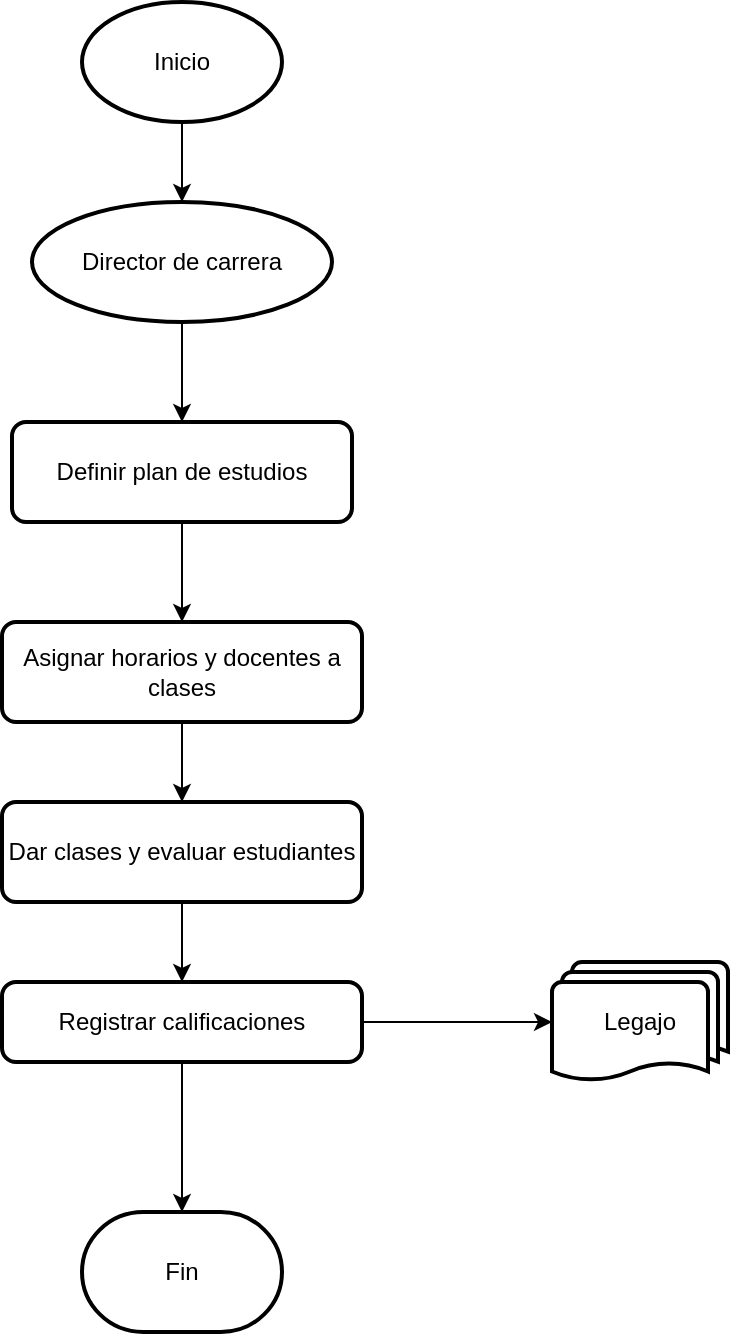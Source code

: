 <mxfile version="23.1.8" type="github">
  <diagram id="C5RBs43oDa-KdzZeNtuy" name="Page-1">
    <mxGraphModel dx="880" dy="1603" grid="1" gridSize="10" guides="1" tooltips="1" connect="1" arrows="1" fold="1" page="1" pageScale="1" pageWidth="827" pageHeight="1169" math="0" shadow="0">
      <root>
        <mxCell id="WIyWlLk6GJQsqaUBKTNV-0" />
        <mxCell id="WIyWlLk6GJQsqaUBKTNV-1" parent="WIyWlLk6GJQsqaUBKTNV-0" />
        <mxCell id="PfYnCu-d0ukhKzA5Y9JJ-7" style="edgeStyle=orthogonalEdgeStyle;rounded=0;orthogonalLoop=1;jettySize=auto;html=1;" edge="1" parent="WIyWlLk6GJQsqaUBKTNV-1" source="PfYnCu-d0ukhKzA5Y9JJ-0" target="PfYnCu-d0ukhKzA5Y9JJ-1">
          <mxGeometry relative="1" as="geometry" />
        </mxCell>
        <mxCell id="PfYnCu-d0ukhKzA5Y9JJ-0" value="Director de carrera" style="strokeWidth=2;html=1;shape=mxgraph.flowchart.start_1;whiteSpace=wrap;" vertex="1" parent="WIyWlLk6GJQsqaUBKTNV-1">
          <mxGeometry x="420" y="20" width="150" height="60" as="geometry" />
        </mxCell>
        <mxCell id="PfYnCu-d0ukhKzA5Y9JJ-8" style="edgeStyle=orthogonalEdgeStyle;rounded=0;orthogonalLoop=1;jettySize=auto;html=1;" edge="1" parent="WIyWlLk6GJQsqaUBKTNV-1" source="PfYnCu-d0ukhKzA5Y9JJ-1" target="PfYnCu-d0ukhKzA5Y9JJ-2">
          <mxGeometry relative="1" as="geometry" />
        </mxCell>
        <mxCell id="PfYnCu-d0ukhKzA5Y9JJ-1" value="Definir plan de estudios" style="rounded=1;whiteSpace=wrap;html=1;absoluteArcSize=1;arcSize=14;strokeWidth=2;" vertex="1" parent="WIyWlLk6GJQsqaUBKTNV-1">
          <mxGeometry x="410" y="130" width="170" height="50" as="geometry" />
        </mxCell>
        <mxCell id="PfYnCu-d0ukhKzA5Y9JJ-9" style="edgeStyle=orthogonalEdgeStyle;rounded=0;orthogonalLoop=1;jettySize=auto;html=1;" edge="1" parent="WIyWlLk6GJQsqaUBKTNV-1" source="PfYnCu-d0ukhKzA5Y9JJ-2" target="PfYnCu-d0ukhKzA5Y9JJ-3">
          <mxGeometry relative="1" as="geometry" />
        </mxCell>
        <mxCell id="PfYnCu-d0ukhKzA5Y9JJ-2" value="Asignar horarios y docentes a clases" style="rounded=1;whiteSpace=wrap;html=1;absoluteArcSize=1;arcSize=14;strokeWidth=2;" vertex="1" parent="WIyWlLk6GJQsqaUBKTNV-1">
          <mxGeometry x="405" y="230" width="180" height="50" as="geometry" />
        </mxCell>
        <mxCell id="PfYnCu-d0ukhKzA5Y9JJ-10" style="edgeStyle=orthogonalEdgeStyle;rounded=0;orthogonalLoop=1;jettySize=auto;html=1;entryX=0.5;entryY=0;entryDx=0;entryDy=0;" edge="1" parent="WIyWlLk6GJQsqaUBKTNV-1" source="PfYnCu-d0ukhKzA5Y9JJ-3" target="PfYnCu-d0ukhKzA5Y9JJ-4">
          <mxGeometry relative="1" as="geometry" />
        </mxCell>
        <mxCell id="PfYnCu-d0ukhKzA5Y9JJ-3" value="Dar clases y evaluar estudiantes" style="rounded=1;whiteSpace=wrap;html=1;absoluteArcSize=1;arcSize=14;strokeWidth=2;" vertex="1" parent="WIyWlLk6GJQsqaUBKTNV-1">
          <mxGeometry x="405" y="320" width="180" height="50" as="geometry" />
        </mxCell>
        <mxCell id="PfYnCu-d0ukhKzA5Y9JJ-4" value="Registrar calificaciones" style="rounded=1;whiteSpace=wrap;html=1;absoluteArcSize=1;arcSize=14;strokeWidth=2;" vertex="1" parent="WIyWlLk6GJQsqaUBKTNV-1">
          <mxGeometry x="405" y="410" width="180" height="40" as="geometry" />
        </mxCell>
        <mxCell id="PfYnCu-d0ukhKzA5Y9JJ-6" value="Legajo" style="strokeWidth=2;html=1;shape=mxgraph.flowchart.multi-document;whiteSpace=wrap;" vertex="1" parent="WIyWlLk6GJQsqaUBKTNV-1">
          <mxGeometry x="680" y="400" width="88" height="60" as="geometry" />
        </mxCell>
        <mxCell id="PfYnCu-d0ukhKzA5Y9JJ-11" style="edgeStyle=orthogonalEdgeStyle;rounded=0;orthogonalLoop=1;jettySize=auto;html=1;entryX=0;entryY=0.5;entryDx=0;entryDy=0;entryPerimeter=0;" edge="1" parent="WIyWlLk6GJQsqaUBKTNV-1" source="PfYnCu-d0ukhKzA5Y9JJ-4" target="PfYnCu-d0ukhKzA5Y9JJ-6">
          <mxGeometry relative="1" as="geometry" />
        </mxCell>
        <mxCell id="PfYnCu-d0ukhKzA5Y9JJ-13" value="Fin" style="strokeWidth=2;html=1;shape=mxgraph.flowchart.terminator;whiteSpace=wrap;" vertex="1" parent="WIyWlLk6GJQsqaUBKTNV-1">
          <mxGeometry x="445" y="525" width="100" height="60" as="geometry" />
        </mxCell>
        <mxCell id="PfYnCu-d0ukhKzA5Y9JJ-14" style="edgeStyle=orthogonalEdgeStyle;rounded=0;orthogonalLoop=1;jettySize=auto;html=1;entryX=0.5;entryY=0;entryDx=0;entryDy=0;entryPerimeter=0;" edge="1" parent="WIyWlLk6GJQsqaUBKTNV-1" source="PfYnCu-d0ukhKzA5Y9JJ-4" target="PfYnCu-d0ukhKzA5Y9JJ-13">
          <mxGeometry relative="1" as="geometry" />
        </mxCell>
        <mxCell id="PfYnCu-d0ukhKzA5Y9JJ-15" value="Inicio" style="strokeWidth=2;html=1;shape=mxgraph.flowchart.start_1;whiteSpace=wrap;" vertex="1" parent="WIyWlLk6GJQsqaUBKTNV-1">
          <mxGeometry x="445" y="-80" width="100" height="60" as="geometry" />
        </mxCell>
        <mxCell id="PfYnCu-d0ukhKzA5Y9JJ-16" style="edgeStyle=orthogonalEdgeStyle;rounded=0;orthogonalLoop=1;jettySize=auto;html=1;entryX=0.5;entryY=0;entryDx=0;entryDy=0;entryPerimeter=0;" edge="1" parent="WIyWlLk6GJQsqaUBKTNV-1" source="PfYnCu-d0ukhKzA5Y9JJ-15" target="PfYnCu-d0ukhKzA5Y9JJ-0">
          <mxGeometry relative="1" as="geometry" />
        </mxCell>
      </root>
    </mxGraphModel>
  </diagram>
</mxfile>
